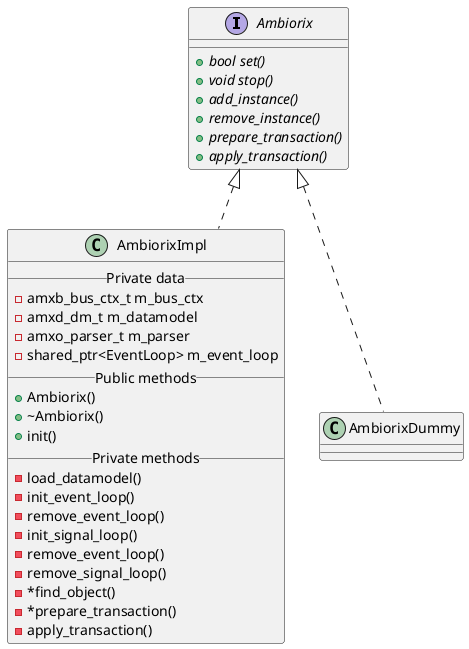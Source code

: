 @startuml
interface Ambiorix {
	+{abstract} bool set()
	+{abstract} void stop()
	+{abstract} add_instance()
	+{abstract} remove_instance()
	+{abstract} prepare_transaction()
	+{abstract} apply_transaction()
}

class AmbiorixImpl {
	__ Private data __
	-amxb_bus_ctx_t m_bus_ctx
	-amxd_dm_t m_datamodel
	-amxo_parser_t m_parser
	-shared_ptr<EventLoop> m_event_loop
	__ Public methods __
	+Ambiorix()
        +~Ambiorix()
	+init()
	__ Private methods __
	-load_datamodel()
	-init_event_loop()
	-remove_event_loop()
	-init_signal_loop()
	-remove_event_loop()
	-remove_signal_loop()
	-*find_object()
	-*prepare_transaction()
	-apply_transaction()
}

class AmbiorixDummy {

}

Ambiorix <|.. AmbiorixImpl
Ambiorix <|.. AmbiorixDummy
@enduml
